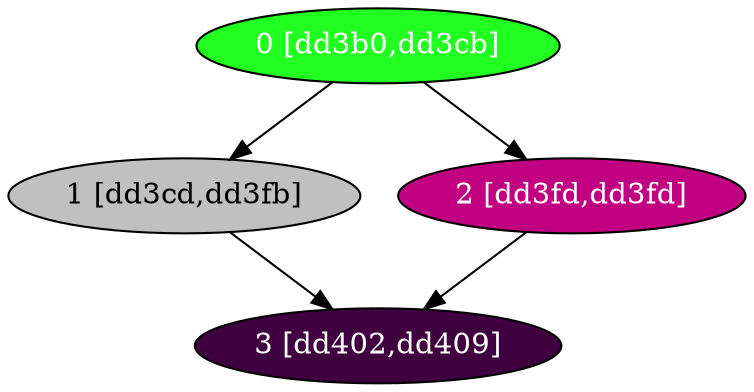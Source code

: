diGraph libnss3{
	libnss3_0  [style=filled fillcolor="#20FF20" fontcolor="#ffffff" shape=oval label="0 [dd3b0,dd3cb]"]
	libnss3_1  [style=filled fillcolor="#C0C0C0" fontcolor="#000000" shape=oval label="1 [dd3cd,dd3fb]"]
	libnss3_2  [style=filled fillcolor="#C00080" fontcolor="#ffffff" shape=oval label="2 [dd3fd,dd3fd]"]
	libnss3_3  [style=filled fillcolor="#400040" fontcolor="#ffffff" shape=oval label="3 [dd402,dd409]"]

	libnss3_0 -> libnss3_1
	libnss3_0 -> libnss3_2
	libnss3_1 -> libnss3_3
	libnss3_2 -> libnss3_3
}